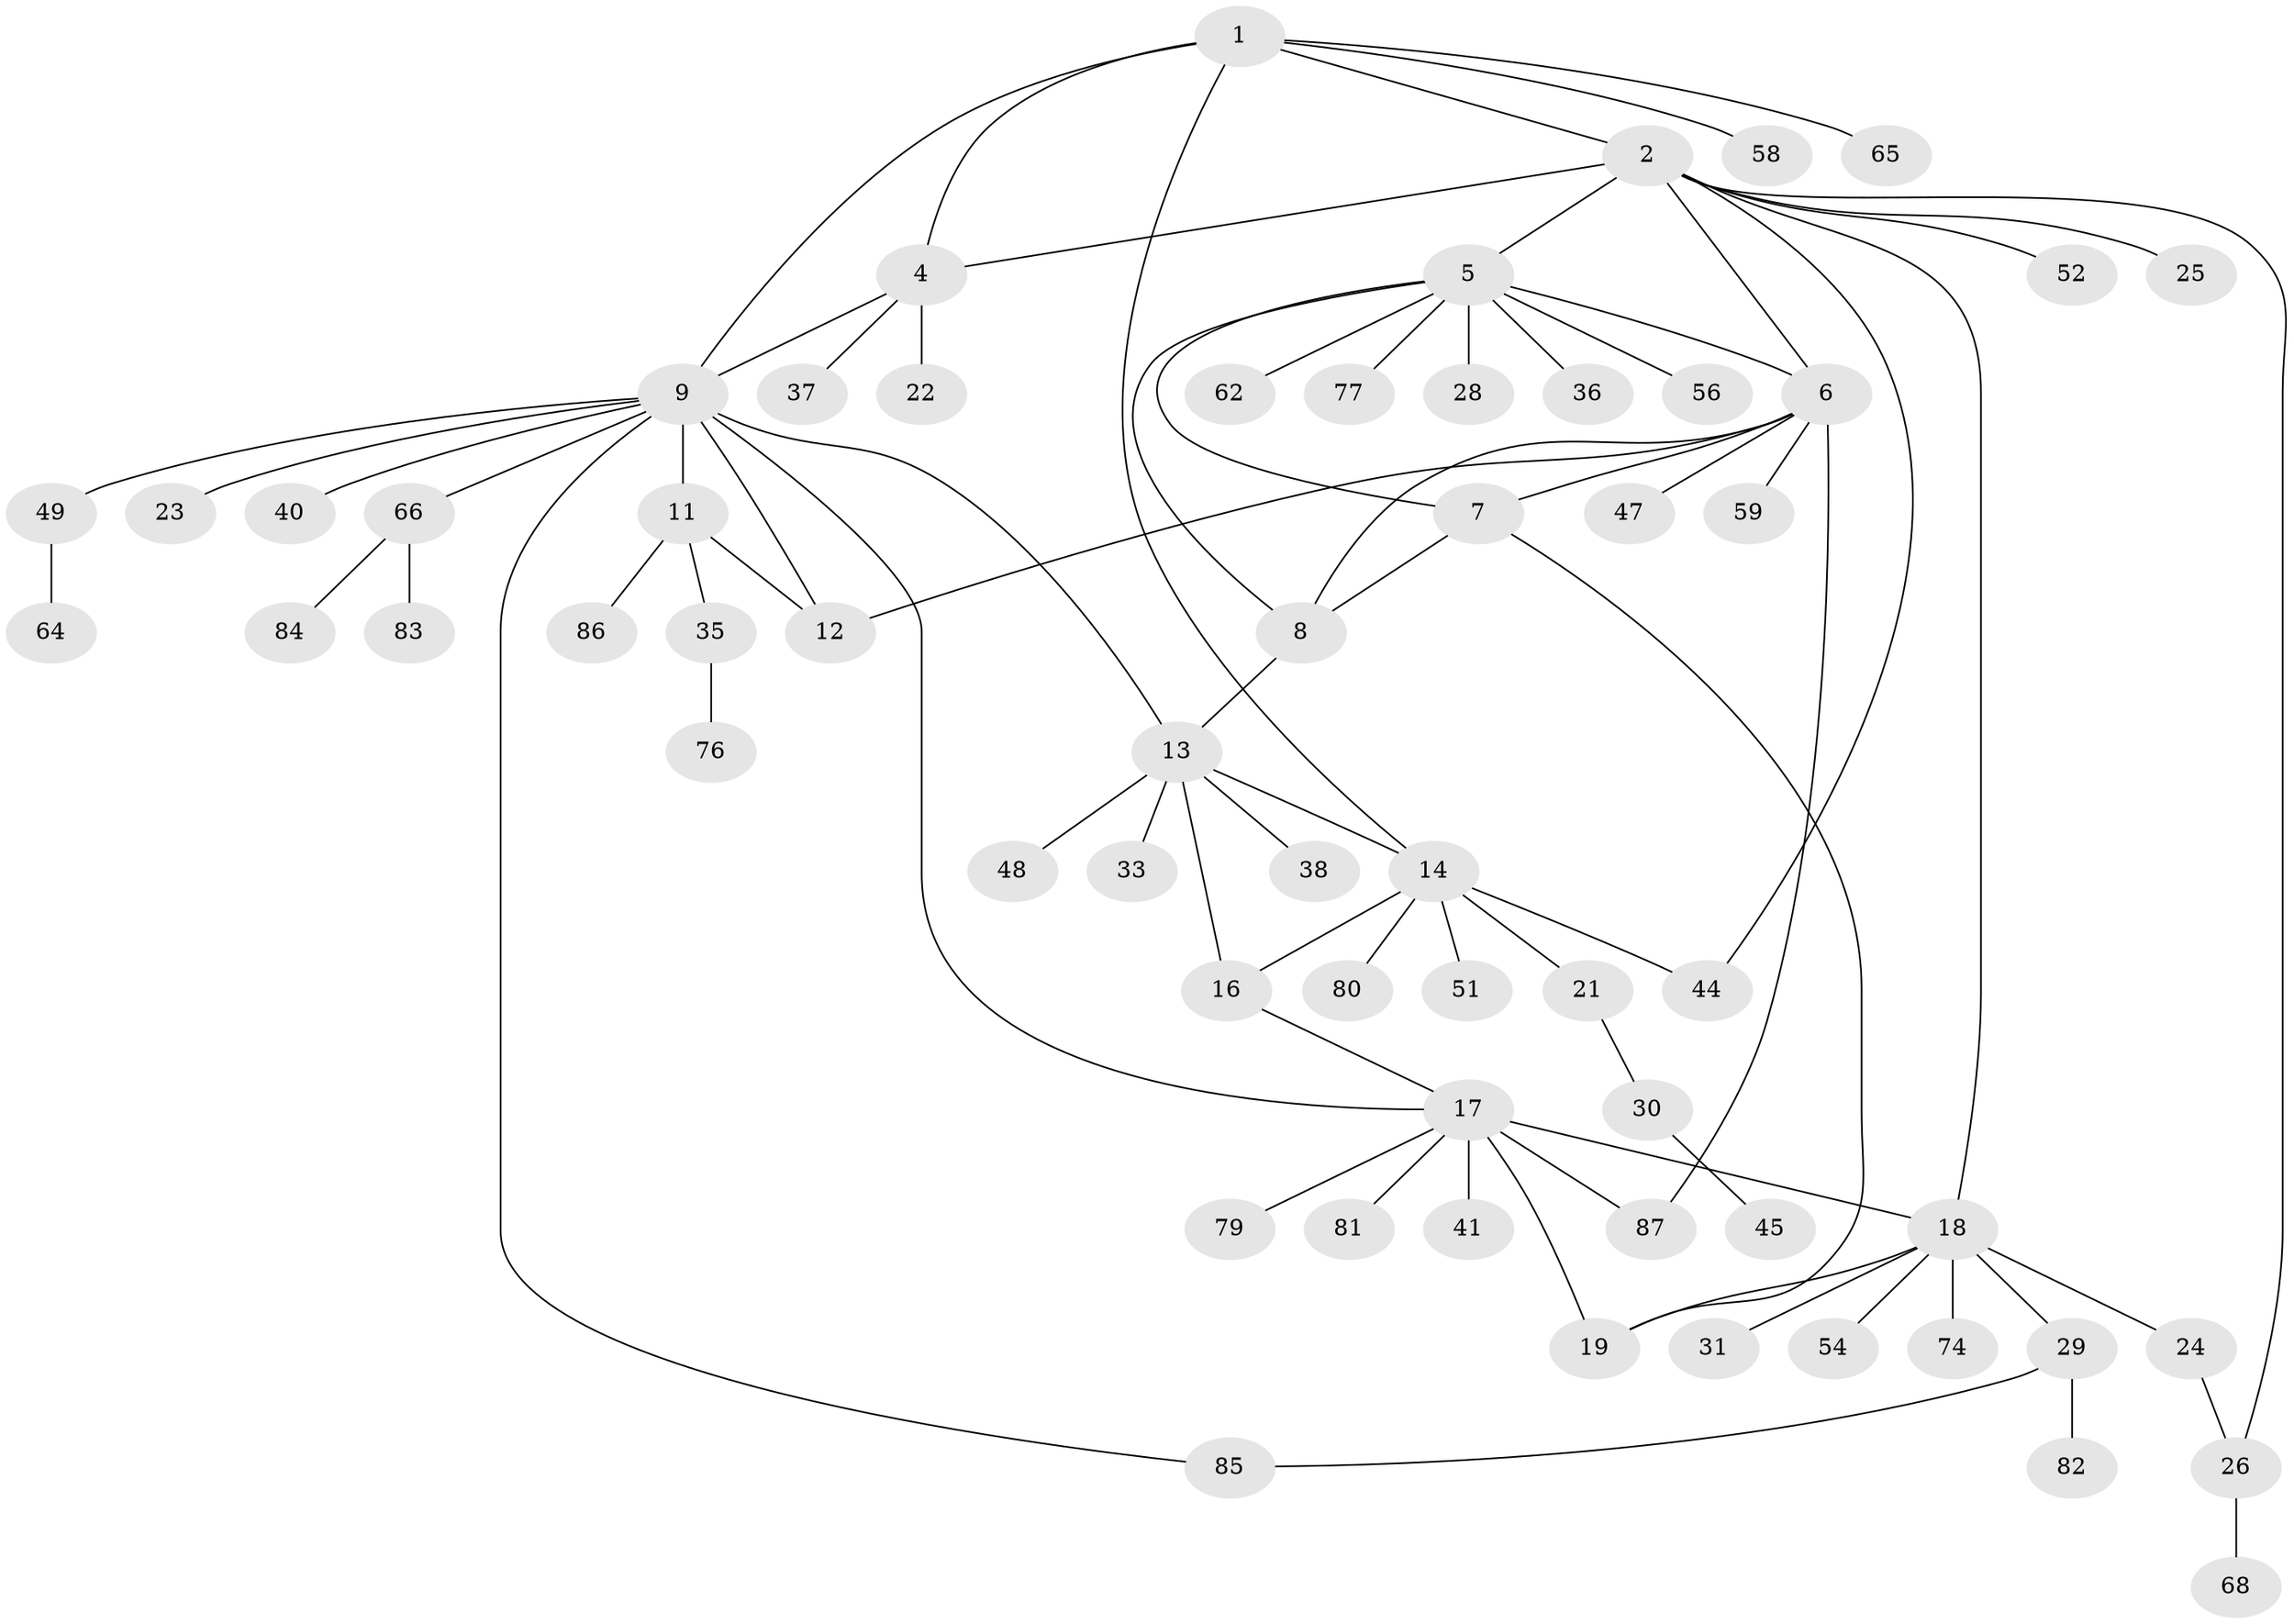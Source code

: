 // original degree distribution, {4: 0.04597701149425287, 9: 0.011494252873563218, 6: 0.022988505747126436, 5: 0.05747126436781609, 10: 0.034482758620689655, 8: 0.034482758620689655, 7: 0.022988505747126436, 3: 0.08045977011494253, 2: 0.1724137931034483, 1: 0.5172413793103449}
// Generated by graph-tools (version 1.1) at 2025/42/03/06/25 10:42:11]
// undirected, 61 vertices, 79 edges
graph export_dot {
graph [start="1"]
  node [color=gray90,style=filled];
  1 [super="+3"];
  2 [super="+27"];
  4 [super="+32"];
  5 [super="+34"];
  6 [super="+46"];
  7 [super="+69"];
  8 [super="+53"];
  9 [super="+10"];
  11 [super="+75"];
  12 [super="+43"];
  13 [super="+15"];
  14 [super="+60"];
  16 [super="+57"];
  17 [super="+42"];
  18 [super="+39"];
  19 [super="+20"];
  21;
  22;
  23;
  24;
  25;
  26 [super="+50"];
  28;
  29 [super="+63"];
  30 [super="+55"];
  31;
  33 [super="+67"];
  35;
  36;
  37;
  38 [super="+71"];
  40;
  41;
  44;
  45;
  47;
  48;
  49 [super="+70"];
  51;
  52;
  54;
  56 [super="+61"];
  58;
  59 [super="+73"];
  62;
  64;
  65;
  66 [super="+72"];
  68;
  74;
  76 [super="+78"];
  77;
  79;
  80;
  81;
  82;
  83;
  84;
  85;
  86;
  87;
  1 -- 2 [weight=2];
  1 -- 4 [weight=2];
  1 -- 14;
  1 -- 65;
  1 -- 9;
  1 -- 58;
  2 -- 4;
  2 -- 5;
  2 -- 18;
  2 -- 25;
  2 -- 26;
  2 -- 44;
  2 -- 52;
  2 -- 6;
  4 -- 22;
  4 -- 9;
  4 -- 37;
  5 -- 6;
  5 -- 7;
  5 -- 8;
  5 -- 28;
  5 -- 36;
  5 -- 56;
  5 -- 62;
  5 -- 77;
  6 -- 7;
  6 -- 8;
  6 -- 12;
  6 -- 47;
  6 -- 87;
  6 -- 59;
  7 -- 8;
  7 -- 19;
  8 -- 13;
  9 -- 11 [weight=2];
  9 -- 12 [weight=2];
  9 -- 17;
  9 -- 85;
  9 -- 13;
  9 -- 49;
  9 -- 66;
  9 -- 23;
  9 -- 40;
  11 -- 12;
  11 -- 35;
  11 -- 86;
  13 -- 14 [weight=2];
  13 -- 16 [weight=2];
  13 -- 33;
  13 -- 38;
  13 -- 48;
  14 -- 16;
  14 -- 21;
  14 -- 44;
  14 -- 51;
  14 -- 80;
  16 -- 17;
  17 -- 18;
  17 -- 19 [weight=2];
  17 -- 41;
  17 -- 79;
  17 -- 81;
  17 -- 87;
  18 -- 19 [weight=2];
  18 -- 24;
  18 -- 29;
  18 -- 31;
  18 -- 54;
  18 -- 74;
  21 -- 30;
  24 -- 26;
  26 -- 68;
  29 -- 82;
  29 -- 85;
  30 -- 45;
  35 -- 76;
  49 -- 64;
  66 -- 83;
  66 -- 84;
}
